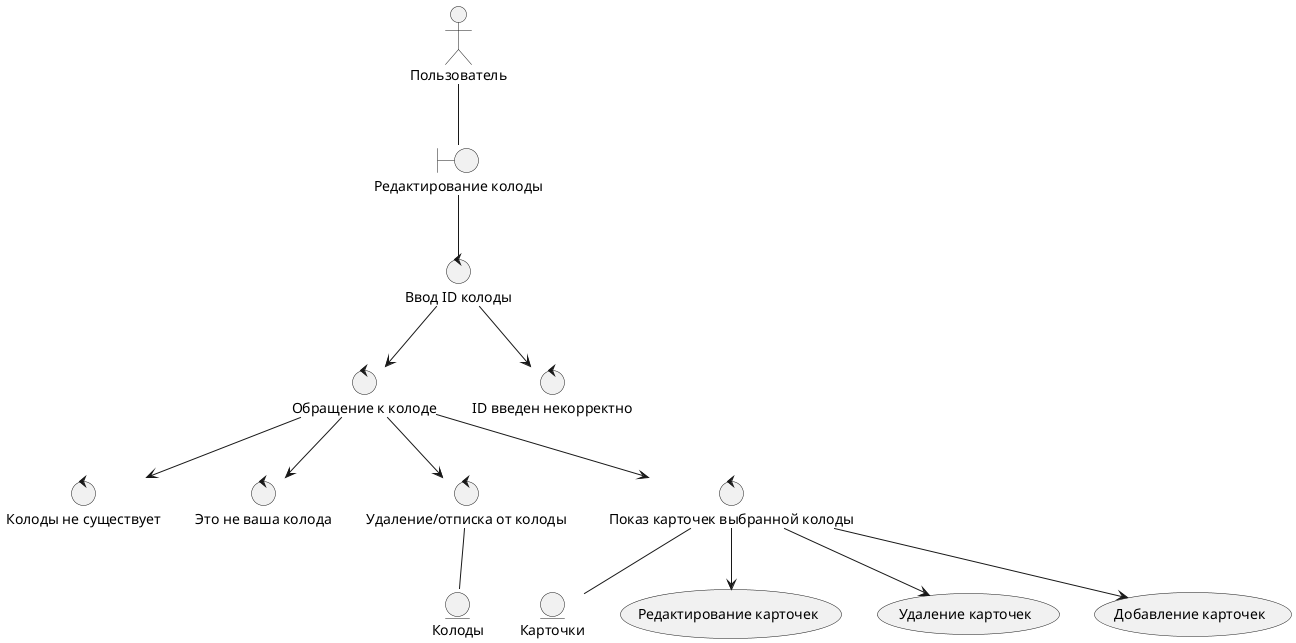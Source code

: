 @startuml
actor "Пользователь" as user
boundary "Редактирование колоды" as edit_deck

control "Ввод ID колоды" as enter_deck_id
control "Обращение к колоде" as check_deck
control "Колоды не существует" as no_deck
control "Это не ваша колода" as deck_no_edit
control "ID введен некорректно" as no_id
control "Удаление/отписка от колоды" as control_remove_deck
control "Показ карточек выбранной колоды" as show_cards
entity "Колоды" as decks
entity "Карточки" as cards

usecase "Редактирование карточек" as edit_cards
usecase "Удаление карточек" as remove_cards
usecase "Добавление карточек" as insert_cards

user -- edit_deck
edit_deck -- enter_deck_id
enter_deck_id --> no_id
check_deck --> no_deck
check_deck --> deck_no_edit
check_deck --> control_remove_deck
control_remove_deck -- decks
enter_deck_id --> check_deck
check_deck --> show_cards
show_cards -- cards
show_cards --> edit_cards
show_cards --> remove_cards
show_cards --> insert_cards
@enduml